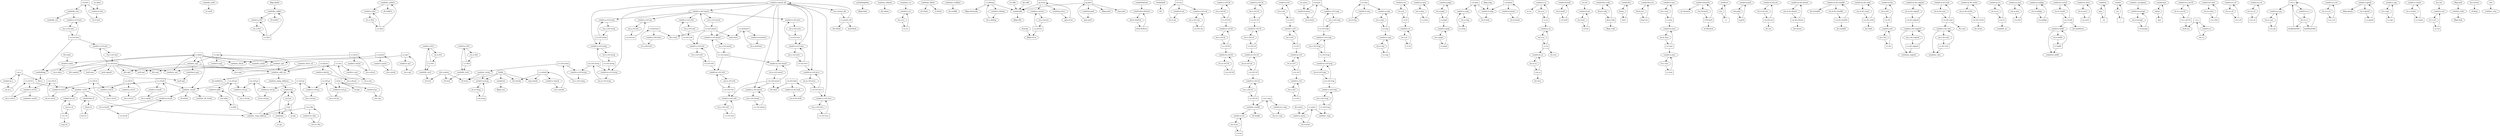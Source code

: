 digraph
{
	"comb/de_inst" -> "comb/de_rs2";
	"comb/de_inst" -> "comb/v.a.ctrl.inst";
	"comb/de_inull" -> "ici.inull";
	"comb/de_raddr1" -> "comb/v.a.rfa1";
	"comb/de_raddr1" -> "rfi.raddr1";
	"comb/de_raddr2" -> "comb/v.a.rfa2";
	"comb/de_raddr2" -> "rfi.raddr2";
	"comb/de_ren1" -> "rfi.ren1";
	"comb/de_ren2" -> "rfi.ren2";
	"comb/diagdata" -> "dbgo.data";
	"comb/dsign" -> "divi.y";
	"comb/ex_add_res" -> "comb/ex_jump_address";
	"comb/ex_add_res" -> "dci.eaddress";
	"comb/ex_edata2" -> "dci.edata";
	"comb/ex_force_a2" -> "comb/ex_add_res";
	"comb/ex_jump_address" -> "comb/v.f.pc";
	"comb/ex_op1" -> "comb/ex_add_res";
	"comb/ex_op1" -> "divi.op1";
	"comb/ex_op1" -> "muli.op1";
	"comb/ex_op2" -> "comb/ex_add_res";
	"comb/ex_op2" -> "comb/mul_op2";
	"comb/ex_op2" -> "divi.op2";
	"comb/icnt" -> "dbgo.icnt";
	"comb/me_icc" -> "comb/v.x.icc";
	"comb/me_iflush" -> "dci.flush";
	"comb/me_iflush" -> "ici.flush";
	"comb/me_nullify2" -> "dci.nullify";
	"comb/mul_op2" -> "muli.op2";
	"comb/npc" -> "ici.rpc";
	"comb/sidle" -> "dbgo.idle";
	"comb/tbufcntx" -> "comb/vdsu.tbufcnt";
	"comb/tbufi" -> "tbi";
	"comb/v.a.ctrl.annul" -> "comb/v.a.ctrl.rett";
	"comb/v.a.ctrl.annul" -> "comb/v.a.ctrl.wicc";
	"comb/v.a.ctrl.annul" -> "comb/v.a.ctrl.wreg";
	"comb/v.a.ctrl.annul" -> "comb/v.a.ctrl.wy";
	"comb/v.a.ctrl.annul" -> "rin.a.ctrl.annul";
	"comb/v.a.ctrl.cnt" -> "rin.a.ctrl.cnt";
	"comb/v.a.ctrl.inst" -> "rin.a.ctrl.inst";
	"comb/v.a.ctrl.ld" -> "rin.a.ctrl.ld";
	"comb/v.a.ctrl.pc" -> "rin.a.ctrl.pc";
	"comb/v.a.ctrl.rd" -> "rin.a.ctrl.rd";
	"comb/v.a.ctrl.rett" -> "rin.a.ctrl.rett";
	"comb/v.a.ctrl" -> "rin.a.ctrl";
	"comb/v.a.ctrl.trap" -> "rin.a.ctrl.trap";
	"comb/v.a.ctrl.tt" -> "rin.a.ctrl.tt";
	"comb/v.a.ctrl.wicc" -> "rin.a.ctrl.wicc";
	"comb/v.a.ctrl.wreg" -> "rin.a.ctrl.wreg";
	"comb/v.a.ctrl.wy" -> "rin.a.ctrl.wy";
	"comb/v.a.cwp" -> "rin.a.cwp";
	"comb/v.a.divstart" -> "rin.a.divstart";
	"comb/v.a.et" -> "rin.a.et";
	"comb/v.a.imm" -> "rin.a.imm";
	"comb/v.a.jmpl" -> "rin.a.jmpl";
	"comb/v.a.mulstart" -> "rin.a.mulstart";
	"comb/v.a.rfa1" -> "rin.a.rfa1";
	"comb/v.a.rfa2" -> "rin.a.rfa2";
	"comb/v.a.rfe1" -> "comb/de_ren1";
	"comb/v.a.rfe1" -> "rin.a.rfe1";
	"comb/v.a.rfe2" -> "comb/de_ren2";
	"comb/v.a.rfe2" -> "rin.a.rfe2";
	"comb/v.a.step" -> "rin.a.step";
	"comb/v.a.su" -> "ici.su";
	"comb/v.a.su" -> "rin.a.su";
	"comb/v.d.annul" -> "rin.d.annul";
	"comb/v.d.cnt" -> "rin.d.cnt";
	"comb/v.d.cwp" -> "rin.d.cwp";
	"comb/v.d.inst" -> "rin.d.inst";
	"comb/v.d.inull" -> "rin.d.inull";
	"comb/v.d.mexc" -> "rin.d.mexc";
	"comb/v.d.pc" -> "rin.d.pc";
	"comb/v.d.set" -> "rin.d.set";
	"comb/v.d.step" -> "rin.d.step";
	"comb/vdsu.crdy" -> "dsuin.crdy";
	"comb/vdsu" -> "dsuin";
	"comb/vdsu.err" -> "dsuin.err";
	"comb/vdsu.tbufcnt" -> "dsuin.tbufcnt";
	"comb/vdsu.tt" -> "dsuin.tt";
	"comb/v.e.alucin" -> "rin.e.alucin";
	"comb/v.e.ctrl.annul" -> "rin.e.ctrl.annul";
	"comb/v.e.ctrl.inst" -> "rin.e.ctrl.inst";
	"comb/v.e.ctrl.ld" -> "rin.e.ctrl.ld";
	"comb/v.e.ctrl.pc" -> "rin.e.ctrl.pc";
	"comb/v.e.ctrl.rd" -> "rin.e.ctrl.rd";
	"comb/v.e.ctrl.rett" -> "rin.e.ctrl.rett";
	"comb/v.e.ctrl" -> "rin.e.ctrl";
	"comb/v.e.ctrl.trap" -> "rin.e.ctrl.trap";
	"comb/v.e.ctrl.tt" -> "rin.e.ctrl.tt";
	"comb/v.e.ctrl.wicc" -> "rin.e.ctrl.wicc";
	"comb/v.e.ctrl.wreg" -> "rin.e.ctrl.wreg";
	"comb/v.e.cwp" -> "rin.e.cwp";
	"comb/v.e.et" -> "rin.e.et";
	"comb/v.e.jmpl" -> "rin.e.jmpl";
	"comb/v.e.mac" -> "rin.e.mac";
	"comb/v.e.op1" -> "rin.e.op1";
	"comb/v.e.op2" -> "rin.e.op2";
	"comb/v.e.sari" -> "rin.e.sari";
	"comb/v.e.shcnt" -> "rin.e.shcnt";
	"comb/v.e.su" -> "rin.e.su";
	"comb/v.e.ymsb" -> "rin.e.ymsb";
	"comb/v.f.branch" -> "ici.rbranch";
	"comb/v.f.branch" -> "rin.f.branch";
	"comb/v.f.pc" -> "comb/npc";
	"comb/v.f.pc" -> "rin.f.pc";
	"comb/vir.addr" -> "irin.addr";
	"comb/vir" -> "irin";
	"comb/vir.pwd" -> "irin.pwd";
	"comb/v.m.ctrl.annul" -> "rin.m.ctrl.annul";
	"comb/v.m.ctrl.ld" -> "rin.m.ctrl.ld";
	"comb/v.m.ctrl.pc" -> "rin.m.ctrl.pc";
	"comb/v.m.ctrl.rd" -> "rin.m.ctrl.rd";
	"comb/v.m.ctrl.rett" -> "rin.m.ctrl.rett";
	"comb/v.m.ctrl" -> "rin.m.ctrl";
	"comb/v.m.ctrl.trap" -> "rin.m.ctrl.trap";
	"comb/v.m.ctrl.tt" -> "rin.m.ctrl.tt";
	"comb/v.m.ctrl.wicc" -> "rin.m.ctrl.wicc";
	"comb/v.m.ctrl.wreg" -> "rin.m.ctrl.wreg";
	"comb/v.m.dci.asi" -> "rin.m.dci.asi";
	"comb/v.m.dci.dsuen" -> "rin.m.dci.dsuen";
	"comb/v.m.dci.enaddr" -> "dci.eenaddr";
	"comb/v.m.dci.enaddr" -> "rin.m.dci.enaddr";
	"comb/v.m.dci.lock" -> "rin.m.dci.lock";
	"comb/v.m.dci.read" -> "rin.m.dci.read";
	"comb/v.m.dci" -> "rin.m.dci";
	"comb/v.m.dci.signed" -> "rin.m.dci.signed";
	"comb/v.m.dci.size" -> "rin.m.dci.size";
	"comb/v.m.dci.write" -> "rin.m.dci.write";
	"comb/v.m.icc" -> "rin.m.icc";
	"comb/v.m.mac" -> "rin.m.mac";
	"comb/v.m.mul" -> "rin.m.mul";
	"comb/v.m.nalign" -> "rin.m.nalign";
	"comb/v.m.result" -> "rin.m.result";
	"comb/v.m.su" -> "rin.m.su";
	"comb/v.m.werr" -> "rin.m.werr";
	"comb/v.m.y" -> "rin.m.y";
	"comb/vp.error" -> "rpin.error";
	"comb/vp.pwd" -> "rpin.pwd";
	"comb/vp" -> "rpin";
	"comb/v" -> "rin";
	"comb/v.w.except" -> "rin.w.except";
	"comb/vwpr" -> "wprin";
	"comb/v.w.result" -> "rin.w.result";
	"comb/v.w.s.asr18" -> "rin.w.s.asr18";
	"comb/v.w.s.cwp" -> "rin.w.s.cwp";
	"comb/v.w.s.dwt" -> "rin.w.s.dwt";
	"comb/v.w.s.ef" -> "rin.w.s.ef";
	"comb/v.w.s.et" -> "rin.w.s.et";
	"comb/v.w.s.ps" -> "rin.w.s.ps";
	"comb/v.w.s.s" -> "rin.w.s.s";
	"comb/v.w.s.svt" -> "rin.w.s.svt";
	"comb/v.w.s.tba" -> "rin.w.s.tba";
	"comb/v.w.s.tt" -> "rin.w.s.tt";
	"comb/v.w.wa" -> "rin.w.wa";
	"comb/v.w.wreg" -> "rin.w.wreg";
	"comb/v.x.annul_all" -> "comb/v.a.ctrl.annul";
	"comb/v.x.annul_all" -> "comb/v.e.ctrl.annul";
	"comb/v.x.annul_all" -> "comb/v.e.ctrl.wicc";
	"comb/v.x.annul_all" -> "comb/v.e.ctrl.wreg";
	"comb/v.x.annul_all" -> "comb/v.m.ctrl.annul";
	"comb/v.x.annul_all" -> "comb/v.m.ctrl.wicc";
	"comb/v.x.annul_all" -> "comb/v.m.ctrl.wreg";
	"comb/v.x.annul_all" -> "comb/v.x.ctrl.annul";
	"comb/v.x.annul_all" -> "comb/v.x.ctrl.wicc";
	"comb/v.x.annul_all" -> "rin.x.annul_all";
	"comb/v.x.ctrl.annul" -> "rin.x.ctrl.annul";
	"comb/v.x.ctrl.pc" -> "rin.x.ctrl.pc";
	"comb/v.x.ctrl.rd" -> "rin.x.ctrl.rd";
	"comb/v.x.ctrl.rett" -> "rin.x.ctrl.rett";
	"comb/v.x.ctrl" -> "rin.x.ctrl";
	"comb/v.x.ctrl.trap" -> "rin.x.ctrl.trap";
	"comb/v.x.ctrl.tt" -> "comb/me_newtt";
	"comb/v.x.ctrl.tt" -> "rin.x.ctrl.tt";
	"comb/v.x.ctrl.wicc" -> "rin.x.ctrl.wicc";
	"comb/v.x.ctrl.wreg" -> "rin.x.ctrl.wreg";
	"comb/v.x.data" -> "rin.x.data";
	"comb/v.x.dci" -> "rin.x.dci";
	"comb/v.x.dci.signed" -> "comb/me_signed";
	"comb/v.x.dci.signed" -> "rin.x.dci.signed";
	"comb/v.x.dci.size" -> "comb/me_size";
	"comb/v.x.dci.size" -> "rin.x.dci.size";
	"comb/v.x.debug" -> "rin.x.debug";
	"comb/v.x.icc" -> "rin.x.icc";
	"comb/v.x.intack" -> "rin.x.intack";
	"comb/v.x.ipend" -> "dbgo.ipend";
	"comb/v.x.ipend" -> "rin.x.ipend";
	"comb/v.x.laddr" -> "comb/me_laddr";
	"comb/v.x.laddr" -> "rin.x.laddr";
	"comb/v.x.mac" -> "rin.x.mac";
	"comb/v.x.mexc" -> "rin.x.mexc";
	"comb/v.x.nerror" -> "rin.x.nerror";
	"comb/v.x.npc" -> "rin.x.npc";
	"comb/v.x.result" -> "rin.x.result";
	"comb/v.x.rstate" -> "rin.x.rstate";
	"comb/v.x.set" -> "rin.x.set";
	"comb/v.x.y" -> "rin.x.y";
	"comb/xc_exception" -> "comb/v.w.except";
	"comb/xc_halt" -> "dbgo.halt";
	"comb/xc_result" -> "comb/v.w.result";
	"comb/xc_result" -> "comb/xc_df_result";
	"comb/xc_result" -> "rfi.wdata";
	"comb/xc_trap_address" -> "comb/v.f.pc";
	"comb/xc_vectt" -> "comb/vdsu.tt";
	"comb/xc_vectt" -> "comb/v.w.s.tt";
	"comb/xc_vectt" -> "comb/xc_trap_address";
	"comb/xc_waddr" -> "comb/v.w.wa";
	"comb/xc_waddr" -> "rfi.waddr";
	"comb/xc_wreg" -> "comb/v.w.wreg";
	"comb/xc_wreg" -> "rfi.wren";
	"dbgi.daddr" -> "comb/de_raddr1";
	"dbgi.halt" -> "comb/xc_halt";
	"dbgi.step" -> "comb/v.d.step";
	"dco.data" -> "comb/v.x.data";
	"dco.idle" -> "comb/sidle";
	"dco.mexc" -> "comb/v.x.mexc";
	"dco.scanen" -> "rfi.ren1";
	"dco.scanen" -> "rfi.ren2";
	"dco.scanen" -> "rfi.wren";
	"dco.set" -> "comb/v.x.set";
	"dco.testen" -> "rfi.diag";
	"dsuin.crdy" -> "dsur.crdy";
	"dsuin" -> "dsur";
	"dsuin.err" -> "dsur.err";
	"dsuin.tbufcnt" -> "dsur.tbufcnt";
	"dsuin.tt" -> "dsur.tt";
	"dsur" -> "comb/vdsu";
	"dsur.crdy" -> "comb/vdsu.crdy";
	"dsur.crdy" -> "dbgo.crdy";
	"dsur.crdy" [shape=box]
	"dsur.err" -> "comb/vdsu.err";
	"dsur.err" [shape=box]
	"dsur" [shape=box]
	"dsur.tbufcnt" -> "comb/vdsu.tbufcnt";
	"dsur.tbufcnt" [shape=box]
	"dsur.tt" -> "comb/vdsu.tt";
	"dsur.tt" [shape=box]
	"dummy" -> "dbgo.error";
	"hackStateM1" -> "r.w.s.s";
	"hackStateM1" [shape=box]
	"hackStateM2" -> "r.w.s.s";
	"hackStateM2" [shape=box]
	"holdn" -> "comb/icnt";
	"holdn" -> "comb/v.w.wreg";
	"holdn" -> "dci.intack";
	"holdn" -> "irqo.intack";
	"holdn" -> "rfi.wren";
	"ico.data" -> "comb/v.d.inst";
	"ico.idle" -> "comb/sidle";
	"ico.mexc" -> "comb/v.d.mexc";
	"ico.set" -> "comb/v.d.set";
	"ir.addr" -> "comb/vir.addr";
	"ir.addr" -> "comb/xc_trap_address";
	"ir.addr" [shape=box]
	"ir" -> "comb/vir";
	"irin.addr" -> "ir.addr";
	"irin" -> "ir";
	"irin.pwd" -> "ir.pwd";
	"ir.pwd" -> "comb/vir.pwd";
	"ir.pwd" [shape=box]
	"ir" [shape=box]
	"r.a.ctrl.annul" -> "comb/v.a.ctrl.annul";
	"r.a.ctrl.annul" -> "comb/v.e.ctrl.annul";
	"r.a.ctrl.annul" -> "comb/v.e.ctrl.rett";
	"r.a.ctrl.annul" -> "divi.start";
	"r.a.ctrl.annul" -> "muli.start";
	"r.a.ctrl.annul" [shape=box]
	"r.a.ctrl.cnt" -> "comb/v.a.ctrl.cnt";
	"r.a.ctrl.cnt" [shape=box]
	"r.a.ctrl" -> "comb/v.a.ctrl";
	"r.a.ctrl" -> "comb/v.e.ctrl";
	"r.a.ctrl.inst" -> "comb/dsign";
	"r.a.ctrl.inst" -> "comb/v.a.ctrl.inst";
	"r.a.ctrl.inst" -> "comb/v.e.ctrl.inst";
	"r.a.ctrl.inst" [shape=box]
	"r.a.ctrl.ld" -> "comb/v.a.ctrl.ld";
	"r.a.ctrl.ld" -> "comb/v.e.ctrl.ld";
	"r.a.ctrl.ld" [shape=box]
	"r.a.ctrl.pc" -> "comb/v.a.ctrl.pc";
	"r.a.ctrl.pc" -> "comb/v.e.ctrl.pc";
	"r.a.ctrl.pc" [shape=box]
	"r.a.ctrl.rd" -> "comb/v.a.ctrl.rd";
	"r.a.ctrl.rd" -> "comb/v.e.ctrl.rd";
	"r.a.ctrl.rd" [shape=box]
	"r.a.ctrl.rett" -> "comb/v.a.ctrl.rett";
	"r.a.ctrl.rett" -> "comb/v.e.ctrl.rett";
	"r.a.ctrl.rett" [shape=box]
	"r.a.ctrl" [shape=box]
	"r.a.ctrl.trap" -> "comb/v.a.ctrl.trap";
	"r.a.ctrl.trap" -> "comb/v.e.ctrl.trap";
	"r.a.ctrl.trap" [shape=box]
	"r.a.ctrl.tt" -> "comb/v.a.ctrl.tt";
	"r.a.ctrl.tt" -> "comb/v.e.ctrl.tt";
	"r.a.ctrl.tt" [shape=box]
	"r.a.ctrl.wicc" -> "comb/v.a.ctrl.wicc";
	"r.a.ctrl.wicc" -> "comb/v.e.ctrl.wicc";
	"r.a.ctrl.wicc" [shape=box]
	"r.a.ctrl.wreg" -> "comb/v.a.ctrl.wreg";
	"r.a.ctrl.wreg" -> "comb/v.e.ctrl.wreg";
	"r.a.ctrl.wreg" [shape=box]
	"r.a.ctrl.wy" -> "comb/v.a.ctrl.wy";
	"r.a.ctrl.wy" [shape=box]
	"r.a.cwp" -> "comb/v.a.cwp";
	"r.a.cwp" -> "comb/v.e.cwp";
	"r.a.cwp" [shape=box]
	"r.a.divstart" -> "comb/v.a.divstart";
	"r.a.divstart" -> "divi.start";
	"r.a.divstart" [shape=box]
	"r.a.et" -> "comb/v.a.et";
	"r.a.et" -> "comb/v.e.et";
	"r.a.et" [shape=box]
	"r.a.imm" -> "comb/v.a.imm";
	"r.a.imm" [shape=box]
	"r.a.jmpl" -> "comb/v.a.jmpl";
	"r.a.jmpl" -> "comb/v.e.jmpl";
	"r.a.jmpl" [shape=box]
	"r.a.mulstart" -> "comb/v.a.mulstart";
	"r.a.mulstart" -> "muli.start";
	"r.a.mulstart" [shape=box]
	"r.a.rfa1" -> "comb/de_raddr1";
	"r.a.rfa1" -> "comb/v.a.rfa1";
	"r.a.rfa1" [shape=box]
	"r.a.rfa2" -> "comb/de_raddr2";
	"r.a.rfa2" -> "comb/v.a.rfa2";
	"r.a.rfa2" [shape=box]
	"r.a.rfe1" -> "comb/de_ren1";
	"r.a.rfe1" -> "comb/v.a.rfe1";
	"r.a.rfe1" [shape=box]
	"r.a.rfe2" -> "comb/de_ren2";
	"r.a.rfe2" -> "comb/v.a.rfe2";
	"r.a.rfe2" [shape=box]
	"r.a.step" -> "comb/v.a.step";
	"r.a.step" [shape=box]
	"r.a.su" -> "comb/v.a.su";
	"r.a.su" -> "comb/v.e.su";
	"r.a.su" [shape=box]
	"r" -> "comb/v";
	"r.d.annul" -> "comb/v.d.annul";
	"r.d.annul" -> "comb/v.d.step";
	"r.d.annul" [shape=box]
	"r.d.cnt" -> "comb/v.a.ctrl.cnt";
	"r.d.cnt" -> "comb/v.d.cnt";
	"r.d.cnt" [shape=box]
	"r.d.cwp" -> "comb/v.a.cwp";
	"r.d.cwp" -> "comb/v.d.cwp";
	"r.d.cwp" [shape=box]
	"r.d.inst" -> "comb/de_inst";
	"r.d.inst" -> "comb/v.d.inst";
	"r.d.inst" [shape=box]
	"r.d.inull" -> "comb/v.d.inull";
	"r.d.inull" [shape=box]
	"r.d.mexc" -> "comb/v.a.ctrl.trap";
	"r.d.mexc" -> "comb/v.d.mexc";
	"r.d.mexc" [shape=box]
	"r.d.pc" -> "comb/v.a.ctrl.pc";
	"r.d.pc" -> "comb/v.d.pc";
	"r.d.pc" -> "ici.dpc";
	"r.d.pc" [shape=box]
	"r.d.set" -> "comb/v.d.set";
	"r.d.set" [shape=box]
	"r.d.step" -> "comb/v.a.step";
	"r.d.step" -> "comb/v.d.step";
	"r.d.step" [shape=box]
	"r.e.alucin" -> "comb/ex_add_res";
	"r.e.alucin" -> "comb/v.e.alucin";
	"r.e.alucin" [shape=box]
	"r.e.ctrl.annul" -> "comb/v.e.ctrl.annul";
	"r.e.ctrl.annul" -> "comb/v.m.ctrl.annul";
	"r.e.ctrl.annul" -> "comb/v.m.ctrl.rett";
	"r.e.ctrl.annul" [shape=box]
	"r.e.ctrl" -> "comb/v.e.ctrl";
	"r.e.ctrl" -> "comb/v.m.ctrl";
	"r.e.ctrl.inst" -> "comb/dsign";
	"r.e.ctrl.inst" -> "comb/ex_sari";
	"r.e.ctrl.inst" -> "comb/v.e.ctrl.inst";
	"r.e.ctrl.inst" -> "divi.op1";
	"r.e.ctrl.inst" -> "divi.op2";
	"r.e.ctrl.inst" -> "divi.signed";
	"r.e.ctrl.inst" -> "muli.mac";
	"r.e.ctrl.inst" -> "muli.op1";
	"r.e.ctrl.inst" -> "muli.op2";
	"r.e.ctrl.inst" -> "muli.signed";
	"r.e.ctrl.inst" [shape=box]
	"r.e.ctrl.ld" -> "comb/v.e.ctrl.ld";
	"r.e.ctrl.ld" -> "comb/v.m.ctrl.ld";
	"r.e.ctrl.ld" [shape=box]
	"r.e.ctrl.pc" -> "comb/v.e.ctrl.pc";
	"r.e.ctrl.pc" -> "comb/v.m.ctrl.pc";
	"r.e.ctrl.pc" [shape=box]
	"r.e.ctrl.rd" -> "comb/v.e.ctrl.rd";
	"r.e.ctrl.rd" -> "comb/v.m.ctrl.rd";
	"r.e.ctrl.rd" [shape=box]
	"r.e.ctrl.rett" -> "comb/v.e.ctrl.rett";
	"r.e.ctrl.rett" -> "comb/v.m.ctrl.rett";
	"r.e.ctrl.rett" [shape=box]
	"r.e.ctrl" [shape=box]
	"r.e.ctrl.trap" -> "comb/v.e.ctrl.trap";
	"r.e.ctrl.trap" -> "comb/v.m.ctrl.trap";
	"r.e.ctrl.trap" [shape=box]
	"r.e.ctrl.tt" -> "comb/v.e.ctrl.tt";
	"r.e.ctrl.tt" -> "comb/v.m.ctrl.tt";
	"r.e.ctrl.tt" [shape=box]
	"r.e.ctrl.wicc" -> "comb/v.e.ctrl.wicc";
	"r.e.ctrl.wicc" -> "comb/v.m.ctrl.wicc";
	"r.e.ctrl.wicc" [shape=box]
	"r.e.ctrl.wreg" -> "comb/v.e.ctrl.wreg";
	"r.e.ctrl.wreg" -> "comb/v.m.ctrl.wreg";
	"r.e.ctrl.wreg" [shape=box]
	"r.e.cwp" -> "comb/v.e.cwp";
	"r.e.cwp" [shape=box]
	"r.e.et" -> "comb/v.e.et";
	"r.e.et" [shape=box]
	"r.e.jmpl" -> "comb/v.e.jmpl";
	"r.e.jmpl" [shape=box]
	"r.e.mac" -> "comb/v.e.mac";
	"r.e.mac" -> "comb/v.m.mac";
	"r.e.mac" [shape=box]
	"r.e.op1" -> "comb/ex_op1";
	"r.e.op1" -> "comb/v.e.op1";
	"r.e.op1" [shape=box]
	"r.e.op2" -> "comb/ex_op2";
	"r.e.op2" -> "comb/v.e.op2";
	"r.e.op2" [shape=box]
	"r.e.sari" -> "comb/ex_sari";
	"r.e.sari" -> "comb/v.e.sari";
	"r.e.sari" [shape=box]
	"r.e.shcnt" -> "comb/ex_shcnt";
	"r.e.shcnt" -> "comb/v.e.shcnt";
	"r.e.shcnt" [shape=box]
	"r.e.su" -> "comb/v.e.su";
	"r.e.su" -> "comb/v.m.su";
	"r.e.su" -> "dci.esu";
	"r.e.su" [shape=box]
	"r.e.ymsb" -> "comb/ex_ymsb";
	"r.e.ymsb" -> "comb/v.e.ymsb";
	"r.e.ymsb" [shape=box]
	"r.f.branch" -> "comb/v.f.branch";
	"r.f.branch" -> "ici.fbranch";
	"r.f.branch" [shape=box]
	"r.f.pc" -> "comb/npc";
	"r.f.pc" -> "comb/v.f.pc";
	"r.f.pc" -> "comb/xc_trap_address";
	"r.f.pc" -> "ici.fpc";
	"r.f.pc" [shape=box]
	"rin.a.ctrl.annul" -> "r.a.ctrl.annul";
	"rin.a.ctrl.cnt" -> "r.a.ctrl.cnt";
	"rin.a.ctrl.inst" -> "r.a.ctrl.inst";
	"rin.a.ctrl.ld" -> "r.a.ctrl.ld";
	"rin.a.ctrl.pc" -> "r.a.ctrl.pc";
	"rin.a.ctrl" -> "r.a.ctrl";
	"rin.a.ctrl.rd" -> "r.a.ctrl.rd";
	"rin.a.ctrl.rett" -> "r.a.ctrl.rett";
	"rin.a.ctrl.trap" -> "r.a.ctrl.trap";
	"rin.a.ctrl.tt" -> "r.a.ctrl.tt";
	"rin.a.ctrl.wicc" -> "r.a.ctrl.wicc";
	"rin.a.ctrl.wreg" -> "r.a.ctrl.wreg";
	"rin.a.ctrl.wy" -> "r.a.ctrl.wy";
	"rin.a.cwp" -> "r.a.cwp";
	"rin.a.divstart" -> "r.a.divstart";
	"rin.a.et" -> "r.a.et";
	"rin.a.imm" -> "r.a.imm";
	"rin.a.jmpl" -> "r.a.jmpl";
	"rin.a.mulstart" -> "r.a.mulstart";
	"rin.a.rfa1" -> "r.a.rfa1";
	"rin.a.rfa2" -> "r.a.rfa2";
	"rin.a.rfe1" -> "r.a.rfe1";
	"rin.a.rfe2" -> "r.a.rfe2";
	"rin.a.step" -> "r.a.step";
	"rin.a.su" -> "r.a.su";
	"rin.d.annul" -> "r.d.annul";
	"rin.d.cnt" -> "r.d.cnt";
	"rin.d.cwp" -> "r.d.cwp";
	"rin.d.inst" -> "r.d.inst";
	"rin.d.inull" -> "r.d.inull";
	"rin.d.mexc" -> "r.d.mexc";
	"rin.d.pc" -> "r.d.pc";
	"rin.d.set" -> "r.d.set";
	"rin.d.step" -> "r.d.step";
	"rin.e.alucin" -> "r.e.alucin";
	"rin.e.ctrl.annul" -> "r.e.ctrl.annul";
	"rin.e.ctrl.inst" -> "r.e.ctrl.inst";
	"rin.e.ctrl.ld" -> "r.e.ctrl.ld";
	"rin.e.ctrl.pc" -> "r.e.ctrl.pc";
	"rin.e.ctrl.rd" -> "r.e.ctrl.rd";
	"rin.e.ctrl" -> "r.e.ctrl";
	"rin.e.ctrl.rett" -> "r.e.ctrl.rett";
	"rin.e.ctrl.trap" -> "r.e.ctrl.trap";
	"rin.e.ctrl.tt" -> "r.e.ctrl.tt";
	"rin.e.ctrl.wicc" -> "r.e.ctrl.wicc";
	"rin.e.ctrl.wreg" -> "r.e.ctrl.wreg";
	"rin.e.cwp" -> "r.e.cwp";
	"rin.e.et" -> "r.e.et";
	"rin.e.jmpl" -> "r.e.jmpl";
	"rin.e.mac" -> "r.e.mac";
	"rin.e.op1" -> "r.e.op1";
	"rin.e.op2" -> "r.e.op2";
	"rin.e.sari" -> "r.e.sari";
	"rin.e.shcnt" -> "r.e.shcnt";
	"rin.e.su" -> "r.e.su";
	"rin.e.ymsb" -> "r.e.ymsb";
	"rin.f.branch" -> "r.f.branch";
	"rin.f.pc" -> "r.f.pc";
	"rin.m.ctrl.annul" -> "r.m.ctrl.annul";
	"rin.m.ctrl.ld" -> "r.m.ctrl.ld";
	"rin.m.ctrl.pc" -> "r.m.ctrl.pc";
	"rin.m.ctrl.rd" -> "r.m.ctrl.rd";
	"rin.m.ctrl.rett" -> "r.m.ctrl.rett";
	"rin.m.ctrl" -> "r.m.ctrl";
	"rin.m.ctrl.trap" -> "r.m.ctrl.trap";
	"rin.m.ctrl.tt" -> "r.m.ctrl.tt";
	"rin.m.ctrl.wicc" -> "r.m.ctrl.wicc";
	"rin.m.ctrl.wreg" -> "r.m.ctrl.wreg";
	"rin.m.dci.asi" -> "r.m.dci.asi";
	"rin.m.dci.dsuen" -> "r.m.dci.dsuen";
	"rin.m.dci.enaddr" -> "r.m.dci.enaddr";
	"rin.m.dci.lock" -> "r.m.dci.lock";
	"rin.m.dci.read" -> "r.m.dci.read";
	"rin.m.dci" -> "r.m.dci";
	"rin.m.dci.signed" -> "r.m.dci.signed";
	"rin.m.dci.size" -> "r.m.dci.size";
	"rin.m.dci.write" -> "r.m.dci.write";
	"rin.m.icc" -> "r.m.icc";
	"rin.m.mac" -> "r.m.mac";
	"rin.m.mul" -> "r.m.mul";
	"rin.m.nalign" -> "r.m.nalign";
	"rin.m.result" -> "r.m.result";
	"rin.m.su" -> "r.m.su";
	"rin.m.werr" -> "r.m.werr";
	"rin.m.y" -> "r.m.y";
	"rin" -> "r";
	"rin.w.except" -> "r.w.except";
	"rin.w.result" -> "r.w.result";
	"rin.w.s.asr18" -> "r.w.s.asr18";
	"rin.w.s.cwp" -> "r.w.s.cwp";
	"rin.w.s.dwt" -> "r.w.s.dwt";
	"rin.w.s.ef" -> "r.w.s.ef";
	"rin.w.s.et" -> "r.w.s.et";
	"rin.w.s.ps" -> "r.w.s.ps";
	"rin.w.s.s" -> "hackStateM1";
	"rin.w.s.s" -> "hackStateM2";
	"rin.w.s.s" -> "r.w.s.s";
	"rin.w.s.svt" -> "r.w.s.svt";
	"rin.w.s.tba" -> "r.w.s.tba";
	"rin.w.s.tt" -> "r.w.s.tt";
	"rin.w.wa" -> "r.w.wa";
	"rin.w.wreg" -> "r.w.wreg";
	"rin.x.annul_all" -> "r.x.annul_all";
	"rin.x.ctrl.annul" -> "r.x.ctrl.annul";
	"rin.x.ctrl.pc" -> "r.x.ctrl.pc";
	"rin.x.ctrl.rd" -> "r.x.ctrl.rd";
	"rin.x.ctrl.rett" -> "r.x.ctrl.rett";
	"rin.x.ctrl" -> "r.x.ctrl";
	"rin.x.ctrl.trap" -> "r.x.ctrl.trap";
	"rin.x.ctrl.tt" -> "r.x.ctrl.tt";
	"rin.x.ctrl.wicc" -> "r.x.ctrl.wicc";
	"rin.x.ctrl.wreg" -> "r.x.ctrl.wreg";
	"rin.x.data" -> "r.x.data";
	"rin.x.dci" -> "r.x.dci";
	"rin.x.dci.signed" -> "r.x.dci.signed";
	"rin.x.dci.size" -> "r.x.dci.size";
	"rin.x.debug" -> "r.x.debug";
	"rin.x.icc" -> "r.x.icc";
	"rin.x.intack" -> "r.x.intack";
	"rin.x.ipend" -> "r.x.ipend";
	"rin.x.laddr" -> "r.x.laddr";
	"rin.x.mac" -> "r.x.mac";
	"rin.x.mexc" -> "r.x.mexc";
	"rin.x.nerror" -> "r.x.nerror";
	"rin.x.npc" -> "r.x.npc";
	"rin.x.result" -> "r.x.result";
	"rin.x.rstate" -> "r.x.rstate";
	"rin.x.set" -> "r.x.set";
	"rin.x.y" -> "r.x.y";
	"r.m.ctrl.annul" -> "comb/v.m.ctrl.annul";
	"r.m.ctrl.annul" -> "comb/v.x.ctrl.annul";
	"r.m.ctrl.annul" -> "comb/v.x.ctrl.rett";
	"r.m.ctrl.annul" -> "dci.lock";
	"r.m.ctrl.annul" [shape=box]
	"r.m.ctrl" -> "comb/v.m.ctrl";
	"r.m.ctrl" -> "comb/v.x.ctrl";
	"r.m.ctrl.ld" -> "comb/v.m.ctrl.ld";
	"r.m.ctrl.ld" [shape=box]
	"r.m.ctrl.pc" -> "comb/v.m.ctrl.pc";
	"r.m.ctrl.pc" -> "comb/v.x.ctrl.pc";
	"r.m.ctrl.pc" [shape=box]
	"r.m.ctrl.rd" -> "comb/v.m.ctrl.rd";
	"r.m.ctrl.rd" -> "comb/v.x.ctrl.rd";
	"r.m.ctrl.rd" [shape=box]
	"r.m.ctrl.rett" -> "comb/v.m.ctrl.rett";
	"r.m.ctrl.rett" -> "comb/v.x.ctrl.rett";
	"r.m.ctrl.rett" [shape=box]
	"r.m.ctrl" [shape=box]
	"r.m.ctrl.trap" -> "comb/v.m.ctrl.trap";
	"r.m.ctrl.trap" -> "comb/v.x.ctrl.trap";
	"r.m.ctrl.trap" [shape=box]
	"r.m.ctrl.tt" -> "comb/v.m.ctrl.tt";
	"r.m.ctrl.tt" -> "comb/v.x.ctrl.tt";
	"r.m.ctrl.tt" [shape=box]
	"r.m.ctrl.wicc" -> "comb/v.m.ctrl.wicc";
	"r.m.ctrl.wicc" -> "comb/v.x.ctrl.wicc";
	"r.m.ctrl.wicc" [shape=box]
	"r.m.ctrl.wreg" -> "comb/v.m.ctrl.wreg";
	"r.m.ctrl.wreg" -> "comb/v.x.ctrl.wreg";
	"r.m.ctrl.wreg" [shape=box]
	"r.m.dci.asi" -> "comb/v.m.dci.asi";
	"r.m.dci.asi" -> "dci.asi";
	"r.m.dci.asi" [shape=box]
	"r.m.dci" -> "comb/v.m.dci";
	"r.m.dci" -> "comb/v.x.dci";
	"r.m.dci.dsuen" -> "comb/v.m.dci.dsuen";
	"r.m.dci.dsuen" -> "dci.dsuen";
	"r.m.dci.dsuen" [shape=box]
	"r.m.dci.enaddr" -> "comb/v.m.dci.enaddr";
	"r.m.dci.enaddr" -> "dci.enaddr";
	"r.m.dci.enaddr" [shape=box]
	"r.m.dci.lock" -> "comb/v.m.dci.lock";
	"r.m.dci.lock" -> "dci.lock";
	"r.m.dci.lock" [shape=box]
	"r.m.dci.read" -> "comb/v.m.dci.read";
	"r.m.dci.read" -> "dci.read";
	"r.m.dci.read" [shape=box]
	"r.m.dci" [shape=box]
	"r.m.dci.signed" -> "comb/v.m.dci.signed";
	"r.m.dci.signed" -> "comb/v.x.dci.signed";
	"r.m.dci.signed" [shape=box]
	"r.m.dci.size" -> "comb/v.m.dci.size";
	"r.m.dci.size" -> "comb/v.x.dci.size";
	"r.m.dci.size" -> "dci.size";
	"r.m.dci.size" [shape=box]
	"r.m.dci.write" -> "comb/v.m.dci.write";
	"r.m.dci.write" -> "dci.write";
	"r.m.dci.write" [shape=box]
	"r.m.icc" -> "comb/de_icc";
	"r.m.icc" -> "comb/v.m.icc";
	"r.m.icc" [shape=box]
	"r.m.mac" -> "comb/v.m.mac";
	"r.m.mac" -> "comb/v.x.mac";
	"r.m.mac" [shape=box]
	"r.m.mul" -> "comb/v.m.mul";
	"r.m.mul" [shape=box]
	"r.m.nalign" -> "comb/v.m.nalign";
	"r.m.nalign" [shape=box]
	"r.m.result" -> "comb/v.m.result";
	"r.m.result" -> "comb/v.x.laddr";
	"r.m.result" -> "dci.maddress";
	"r.m.result" [shape=box]
	"r.m.su" -> "comb/v.m.su";
	"r.m.su" -> "dci.msu";
	"r.m.su" [shape=box]
	"r.m.werr" -> "comb/v.m.werr";
	"r.m.werr" [shape=box]
	"r.m.y" -> "comb/v.m.y";
	"r.m.y" -> "divi.y";
	"r.m.y" [shape=box]
	"rp" -> "comb/vp";
	"rp.error" -> "comb/sidle";
	"rp.error" -> "comb/vp.error";
	"rp.error" -> "comb/v.x.nerror";
	"rp.error" [shape=box]
	"rpin.error" -> "rp.error";
	"rpin.pwd" -> "rp.pwd";
	"rpin" -> "rp";
	"rp.pwd" -> "comb/sidle";
	"rp.pwd" -> "comb/vp.pwd";
	"rp.pwd" -> "dbgo.pwd";
	"rp.pwd" -> "irqo.pwd";
	"rp.pwd" [shape=box]
	"rp" [shape=box]
	"r" [shape=box]
	"rstn" -> "comb/xc_rstn";
	"r.w.except" -> "comb/v.w.except";
	"r.w.except" [shape=box]
	"r.w.result" -> "comb/v.w.result";
	"r.w.result" [shape=box]
	"r.w.s.asr18" -> "comb/v.w.s.asr18";
	"r.w.s.asr18" -> "muli.acc";
	"r.w.s.asr18" [shape=box]
	"r.w.s.cwp" -> "comb/v.w.s.cwp";
	"r.w.s.cwp" -> "comb/xc_waddr";
	"r.w.s.cwp" [shape=box]
	"r.w.s.dwt" -> "comb/v.w.s.dwt";
	"r.w.s.dwt" [shape=box]
	"r.w.s.ef" -> "comb/v.w.s.ef";
	"r.w.s.ef" [shape=box]
	"r.w.s.et" -> "comb/v.w.s.et";
	"r.w.s.et" [shape=box]
	"r.w.s.ps" -> "comb/v.w.s.ps";
	"r.w.s.ps" [shape=box]
	"r.w.s.s" -> "comb/v.w.s.ps";
	"r.w.s.s" -> "comb/v.w.s.s";
	"r.w.s.s" [shape=box]
	"r.w.s.svt" -> "comb/v.w.s.svt";
	"r.w.s.svt" [shape=box]
	"r.w.s.tba" -> "comb/v.w.s.tba";
	"r.w.s.tba" -> "comb/xc_trap_address";
	"r.w.s.tba" [shape=box]
	"r.w.s.tt" -> "comb/v.w.s.tt";
	"r.w.s.tt" -> "irqo.irl";
	"r.w.s.tt" [shape=box]
	"r.w.wa" -> "comb/v.w.wa";
	"r.w.wa" [shape=box]
	"r.w.wreg" -> "comb/v.w.wreg";
	"r.w.wreg" [shape=box]
	"r.x.annul_all" -> "comb/v.x.annul_all";
	"r.x.annul_all" -> "divi.flush";
	"r.x.annul_all" -> "muli.flush";
	"r.x.annul_all" [shape=box]
	"r.x.ctrl.annul" -> "comb/v.x.ctrl.annul";
	"r.x.ctrl.annul" [shape=box]
	"r.x.ctrl" -> "comb/v.x.ctrl";
	"r.x.ctrl.pc" -> "comb/vir.addr";
	"r.x.ctrl.pc" -> "comb/v.x.ctrl.pc";
	"r.x.ctrl.pc" -> "comb/xc_result";
	"r.x.ctrl.pc" [shape=box]
	"r.x.ctrl.rd" -> "comb/v.x.ctrl.rd";
	"r.x.ctrl.rd" -> "comb/xc_waddr";
	"r.x.ctrl.rd" [shape=box]
	"r.x.ctrl.rett" -> "comb/v.x.ctrl.rett";
	"r.x.ctrl.rett" [shape=box]
	"r.x.ctrl" [shape=box]
	"r.x.ctrl.trap" -> "comb/v.x.ctrl.trap";
	"r.x.ctrl.trap" -> "comb/xc_trap";
	"r.x.ctrl.trap" [shape=box]
	"r.x.ctrl.tt" -> "comb/v.x.ctrl.tt";
	"r.x.ctrl.tt" -> "comb/xc_vectt";
	"r.x.ctrl.tt" [shape=box]
	"r.x.ctrl.wicc" -> "comb/v.x.ctrl.wicc";
	"r.x.ctrl.wicc" [shape=box]
	"r.x.ctrl.wreg" -> "comb/v.x.ctrl.wreg";
	"r.x.ctrl.wreg" -> "comb/xc_wreg";
	"r.x.ctrl.wreg" [shape=box]
	"r.x.data" -> "comb/ex_op1";
	"r.x.data" -> "comb/ex_op2";
	"r.x.data" -> "comb/ex_sari";
	"r.x.data" -> "comb/ex_shcnt";
	"r.x.data" -> "comb/ex_ymsb";
	"r.x.data" -> "comb/v.x.data";
	"r.x.data" -> "comb/xc_result";
	"r.x.data" [shape=box]
	"r.x.dci" -> "comb/v.x.dci";
	"r.x.dci" [shape=box]
	"r.x.dci.signed" -> "comb/me_signed";
	"r.x.dci.signed" -> "comb/v.x.dci.signed";
	"r.x.dci.signed" [shape=box]
	"r.x.dci.size" -> "comb/me_size";
	"r.x.dci.size" -> "comb/v.x.dci.size";
	"r.x.dci.size" [shape=box]
	"r.x.debug" -> "comb/sidle";
	"r.x.debug" -> "comb/v.x.debug";
	"r.x.debug" -> "dbgo.dsumode";
	"r.x.debug" [shape=box]
	"r.x.icc" -> "comb/v.x.icc";
	"r.x.icc" [shape=box]
	"r.x.intack" -> "comb/v.x.intack";
	"r.x.intack" -> "dci.intack";
	"r.x.intack" -> "irqo.intack";
	"r.x.intack" [shape=box]
	"r.x.ipend" -> "comb/v.x.ipend";
	"r.x.ipend" [shape=box]
	"r.x.laddr" -> "comb/me_laddr";
	"r.x.laddr" -> "comb/v.x.laddr";
	"r.x.laddr" [shape=box]
	"r.x.mac" -> "comb/v.x.mac";
	"r.x.mac" [shape=box]
	"r.x.mexc" -> "comb/v.x.mexc";
	"r.x.mexc" -> "comb/xc_trap";
	"r.x.mexc" [shape=box]
	"r.x.nerror" -> "comb/v.x.nerror";
	"r.x.nerror" -> "dbgo.error";
	"r.x.nerror" [shape=box]
	"r.x.npc" -> "comb/v.x.npc";
	"r.x.npc" [shape=box]
	"r.x.result" -> "comb/v.x.result";
	"r.x.result" -> "comb/xc_result";
	"r.x.result" -> "comb/xc_vectt";
	"r.x.result" [shape=box]
	"r.x.rstate" -> "comb/v.x.rstate";
	"r.x.rstate" [shape=box]
	"r.x.set" -> "comb/v.x.set";
	"r.x.set" [shape=box]
	"r.x.y" -> "comb/v.x.y";
	"r.x.y" -> "muli.acc";
	"r.x.y" [shape=box]
	"wpr" -> "comb/vwpr";
	"wprin" -> "wpr";
	"wpr" [shape=box]
}